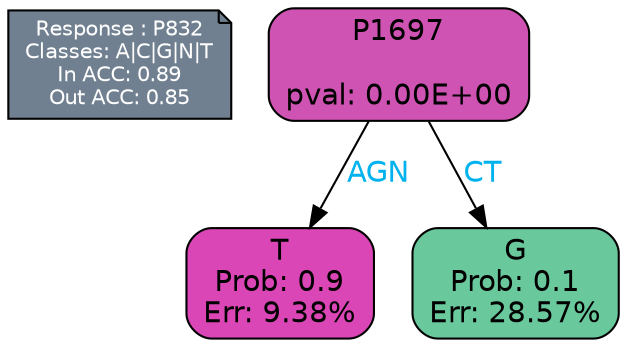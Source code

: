 digraph Tree {
node [shape=box, style="filled, rounded", color="black", fontname=helvetica] ;
graph [ranksep=equally, splines=polylines, bgcolor=transparent, dpi=600] ;
edge [fontname=helvetica] ;
LEGEND [label="Response : P832
Classes: A|C|G|N|T
In ACC: 0.89
Out ACC: 0.85
",shape=note,align=left,style=filled,fillcolor="slategray",fontcolor="white",fontsize=10];1 [label="P1697

pval: 0.00E+00", fillcolor="#cf53b3"] ;
2 [label="T
Prob: 0.9
Err: 9.38%", fillcolor="#da46b6"] ;
3 [label="G
Prob: 0.1
Err: 28.57%", fillcolor="#6ac89d"] ;
1 -> 2 [label="AGN",fontcolor=deepskyblue2] ;
1 -> 3 [label="CT",fontcolor=deepskyblue2] ;
{rank = same; 2;3;}{rank = same; LEGEND;1;}}